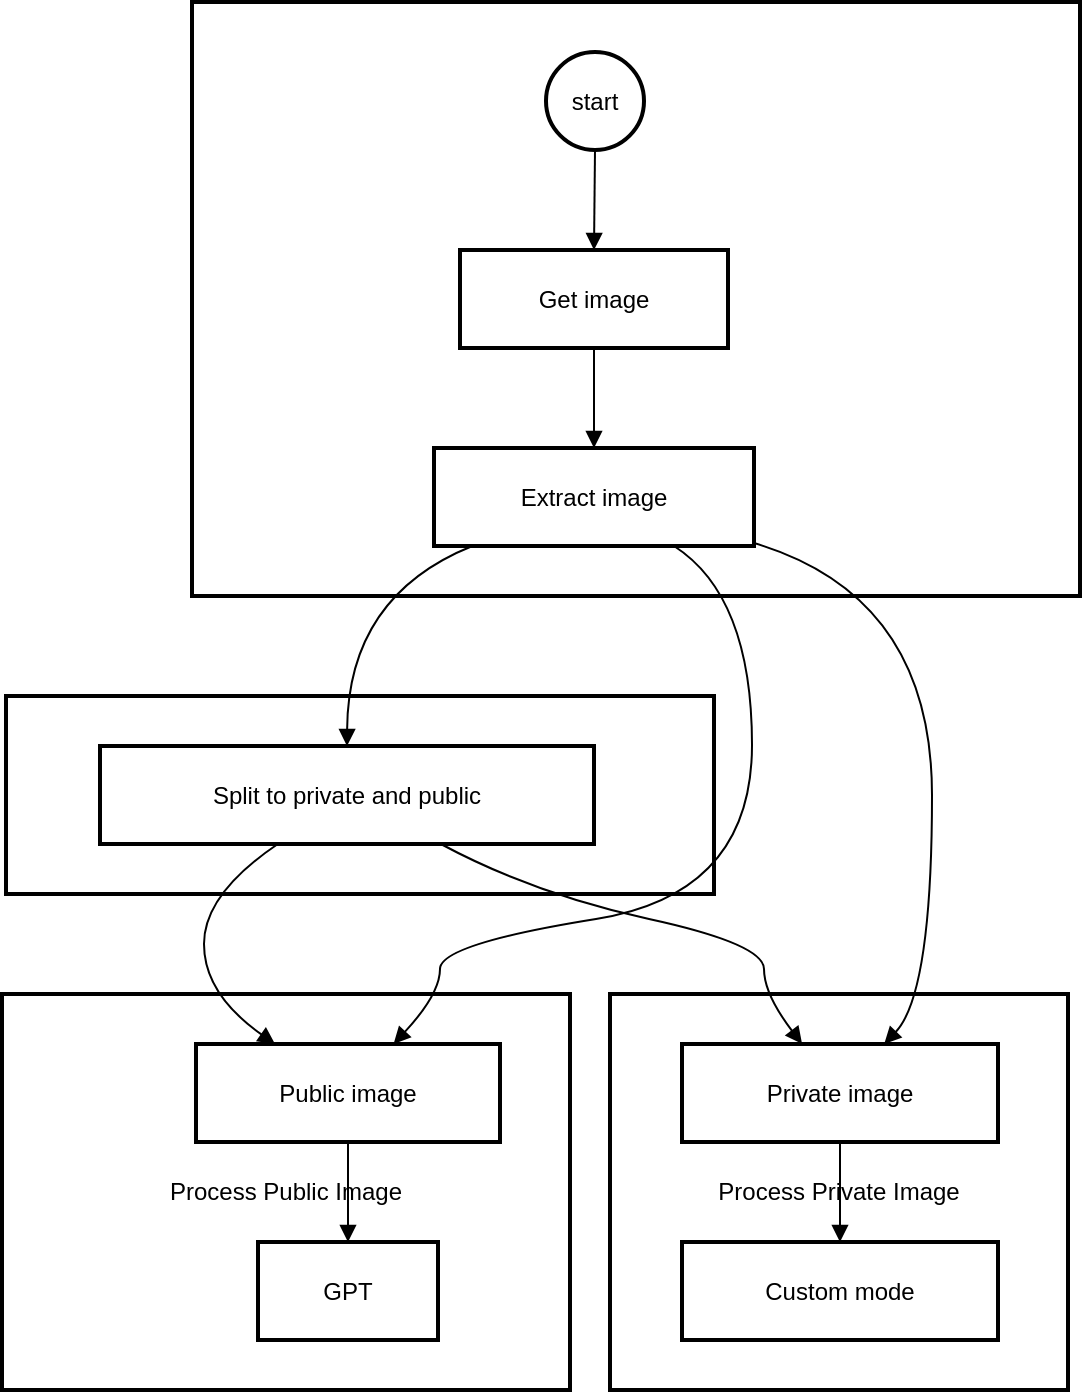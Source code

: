 <mxfile version="24.8.3">
  <diagram name="Page-1" id="cTe13OKsAUf-0d3hyrjI">
    <mxGraphModel>
      <root>
        <mxCell id="0" />
        <mxCell id="1" parent="0" />
        <mxCell id="2" value="Process Public Image" style="whiteSpace=wrap;strokeWidth=2;" vertex="1" parent="1">
          <mxGeometry x="8" y="504" width="284" height="198" as="geometry" />
        </mxCell>
        <mxCell id="3" value="Process Private Image" style="whiteSpace=wrap;strokeWidth=2;" vertex="1" parent="1">
          <mxGeometry x="312" y="504" width="229" height="198" as="geometry" />
        </mxCell>
        <mxCell id="4" value="Split Image" style="whiteSpace=wrap;strokeWidth=2;" vertex="1" parent="1">
          <mxGeometry x="10" y="355" width="354" height="99" as="geometry" />
        </mxCell>
        <mxCell id="5" value="Extract Image" style="whiteSpace=wrap;strokeWidth=2;" vertex="1" parent="1">
          <mxGeometry x="103" y="8" width="444" height="297" as="geometry" />
        </mxCell>
        <mxCell id="6" value="start" style="ellipse;aspect=fixed;strokeWidth=2;whiteSpace=wrap;" vertex="1" parent="1">
          <mxGeometry x="280" y="33" width="49" height="49" as="geometry" />
        </mxCell>
        <mxCell id="7" value="Get image" style="whiteSpace=wrap;strokeWidth=2;" vertex="1" parent="1">
          <mxGeometry x="237" y="132" width="134" height="49" as="geometry" />
        </mxCell>
        <mxCell id="8" value="Extract image" style="whiteSpace=wrap;strokeWidth=2;" vertex="1" parent="1">
          <mxGeometry x="224" y="231" width="160" height="49" as="geometry" />
        </mxCell>
        <mxCell id="9" value="Split to private and public" style="whiteSpace=wrap;strokeWidth=2;" vertex="1" parent="1">
          <mxGeometry x="57" y="380" width="247" height="49" as="geometry" />
        </mxCell>
        <mxCell id="10" value="Private image" style="whiteSpace=wrap;strokeWidth=2;" vertex="1" parent="1">
          <mxGeometry x="348" y="529" width="158" height="49" as="geometry" />
        </mxCell>
        <mxCell id="11" value="Custom mode" style="whiteSpace=wrap;strokeWidth=2;" vertex="1" parent="1">
          <mxGeometry x="348" y="628" width="158" height="49" as="geometry" />
        </mxCell>
        <mxCell id="12" value="Public image" style="whiteSpace=wrap;strokeWidth=2;" vertex="1" parent="1">
          <mxGeometry x="105" y="529" width="152" height="49" as="geometry" />
        </mxCell>
        <mxCell id="13" value="GPT" style="whiteSpace=wrap;strokeWidth=2;" vertex="1" parent="1">
          <mxGeometry x="136" y="628" width="90" height="49" as="geometry" />
        </mxCell>
        <mxCell id="14" value="" style="curved=1;startArrow=none;endArrow=block;exitX=0.49;exitY=1;entryX=0.5;entryY=0;" edge="1" parent="1" source="6" target="7">
          <mxGeometry relative="1" as="geometry">
            <Array as="points" />
          </mxGeometry>
        </mxCell>
        <mxCell id="15" value="" style="curved=1;startArrow=none;endArrow=block;exitX=0.5;exitY=1;entryX=0.5;entryY=0;" edge="1" parent="1" source="7" target="8">
          <mxGeometry relative="1" as="geometry">
            <Array as="points" />
          </mxGeometry>
        </mxCell>
        <mxCell id="16" value="" style="curved=1;startArrow=none;endArrow=block;exitX=0.12;exitY=1;entryX=0.5;entryY=0;" edge="1" parent="1" source="8" target="9">
          <mxGeometry relative="1" as="geometry">
            <Array as="points">
              <mxPoint x="181" y="305" />
            </Array>
          </mxGeometry>
        </mxCell>
        <mxCell id="17" value="" style="curved=1;startArrow=none;endArrow=block;exitX=0.69;exitY=1;entryX=0.38;entryY=0;" edge="1" parent="1" source="9" target="10">
          <mxGeometry relative="1" as="geometry">
            <Array as="points">
              <mxPoint x="274" y="454" />
              <mxPoint x="389" y="479" />
              <mxPoint x="389" y="504" />
            </Array>
          </mxGeometry>
        </mxCell>
        <mxCell id="18" value="" style="curved=1;startArrow=none;endArrow=block;exitX=0.5;exitY=1;entryX=0.5;entryY=0;" edge="1" parent="1" source="10" target="11">
          <mxGeometry relative="1" as="geometry">
            <Array as="points" />
          </mxGeometry>
        </mxCell>
        <mxCell id="19" value="" style="curved=1;startArrow=none;endArrow=block;exitX=0.36;exitY=1;entryX=0.26;entryY=0;" edge="1" parent="1" source="9" target="12">
          <mxGeometry relative="1" as="geometry">
            <Array as="points">
              <mxPoint x="109" y="454" />
              <mxPoint x="109" y="504" />
            </Array>
          </mxGeometry>
        </mxCell>
        <mxCell id="20" value="" style="curved=1;startArrow=none;endArrow=block;exitX=0.5;exitY=1;entryX=0.5;entryY=0;" edge="1" parent="1" source="12" target="13">
          <mxGeometry relative="1" as="geometry">
            <Array as="points" />
          </mxGeometry>
        </mxCell>
        <mxCell id="21" value="" style="curved=1;startArrow=none;endArrow=block;exitX=1;exitY=0.97;entryX=0.64;entryY=0;" edge="1" parent="1" source="8" target="10">
          <mxGeometry relative="1" as="geometry">
            <Array as="points">
              <mxPoint x="473" y="305" />
              <mxPoint x="473" y="504" />
            </Array>
          </mxGeometry>
        </mxCell>
        <mxCell id="22" value="" style="curved=1;startArrow=none;endArrow=block;exitX=0.75;exitY=1;entryX=0.65;entryY=0;" edge="1" parent="1" source="8" target="12">
          <mxGeometry relative="1" as="geometry">
            <Array as="points">
              <mxPoint x="383" y="305" />
              <mxPoint x="383" y="454" />
              <mxPoint x="227" y="479" />
              <mxPoint x="227" y="504" />
            </Array>
          </mxGeometry>
        </mxCell>
      </root>
    </mxGraphModel>
  </diagram>
</mxfile>

